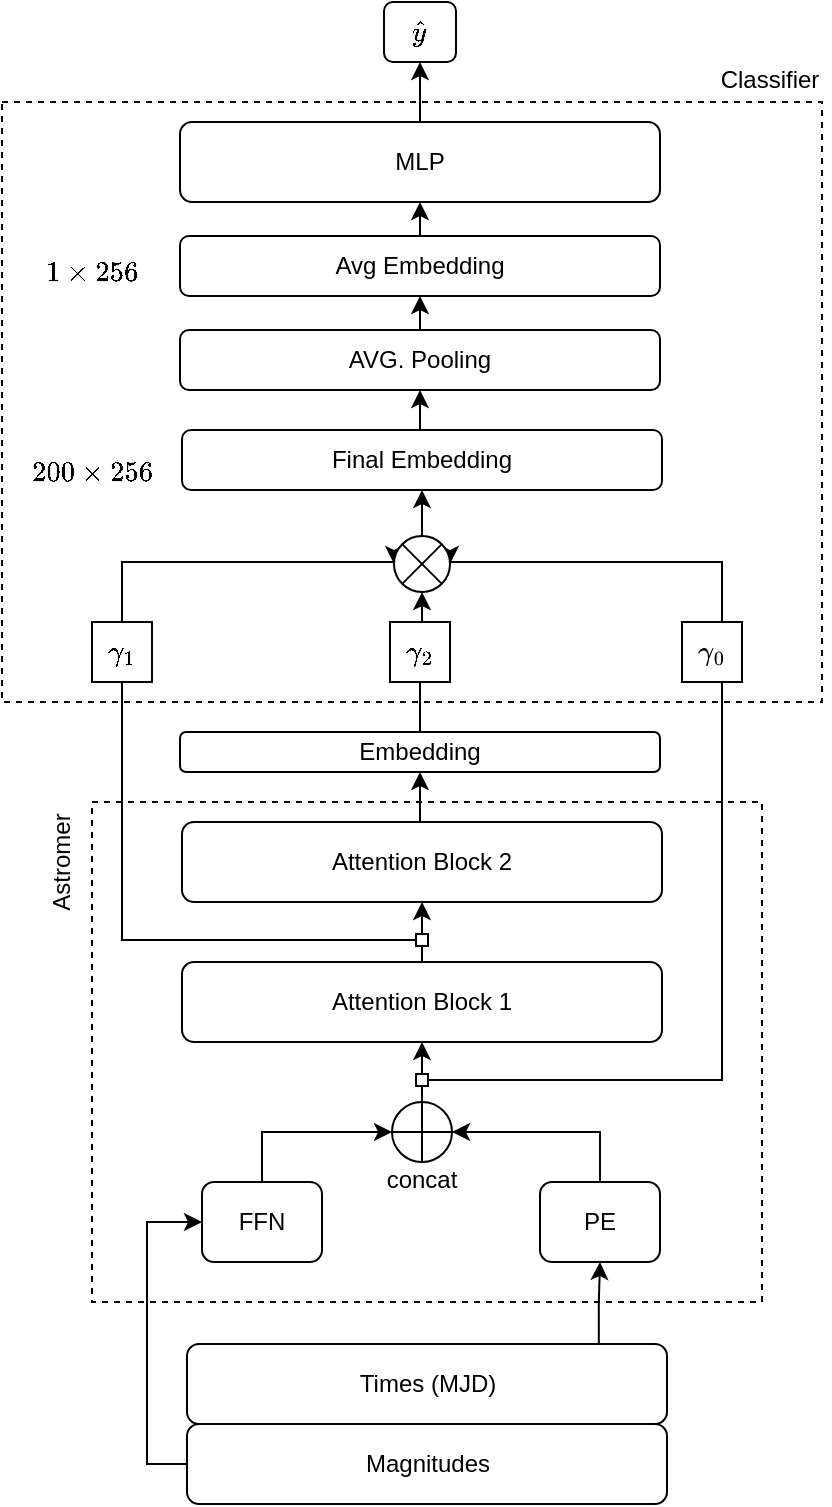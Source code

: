 <mxfile version="24.4.15" type="github">
  <diagram name="Page-1" id="OdR0Gze4ak8wOGlbdrPr">
    <mxGraphModel dx="1510" dy="1990" grid="1" gridSize="10" guides="1" tooltips="1" connect="1" arrows="1" fold="1" page="1" pageScale="1" pageWidth="850" pageHeight="1100" math="1" shadow="0">
      <root>
        <mxCell id="0" />
        <mxCell id="1" parent="0" />
        <mxCell id="XBihyJJWlzjydvjvyTly-65" value="" style="rounded=0;whiteSpace=wrap;html=1;fillColor=none;dashed=1;" vertex="1" parent="1">
          <mxGeometry x="70" y="20" width="410" height="300" as="geometry" />
        </mxCell>
        <mxCell id="XBihyJJWlzjydvjvyTly-18" value="" style="rounded=0;whiteSpace=wrap;html=1;fillColor=none;dashed=1;" vertex="1" parent="1">
          <mxGeometry x="115" y="370" width="335" height="250" as="geometry" />
        </mxCell>
        <mxCell id="XBihyJJWlzjydvjvyTly-4" style="edgeStyle=orthogonalEdgeStyle;rounded=0;orthogonalLoop=1;jettySize=auto;html=1;exitX=0.858;exitY=0.043;exitDx=0;exitDy=0;entryX=0.5;entryY=1;entryDx=0;entryDy=0;exitPerimeter=0;" edge="1" parent="1" source="XBihyJJWlzjydvjvyTly-1" target="XBihyJJWlzjydvjvyTly-3">
          <mxGeometry relative="1" as="geometry" />
        </mxCell>
        <mxCell id="XBihyJJWlzjydvjvyTly-1" value="Times (MJD)" style="rounded=1;whiteSpace=wrap;html=1;" vertex="1" parent="1">
          <mxGeometry x="162.5" y="641" width="240" height="40" as="geometry" />
        </mxCell>
        <mxCell id="XBihyJJWlzjydvjvyTly-6" style="edgeStyle=orthogonalEdgeStyle;rounded=0;orthogonalLoop=1;jettySize=auto;html=1;exitX=0;exitY=0.5;exitDx=0;exitDy=0;entryX=0;entryY=0.5;entryDx=0;entryDy=0;" edge="1" parent="1" source="XBihyJJWlzjydvjvyTly-2" target="XBihyJJWlzjydvjvyTly-5">
          <mxGeometry relative="1" as="geometry" />
        </mxCell>
        <mxCell id="XBihyJJWlzjydvjvyTly-2" value="Magnitudes" style="rounded=1;whiteSpace=wrap;html=1;" vertex="1" parent="1">
          <mxGeometry x="162.5" y="681" width="240" height="40" as="geometry" />
        </mxCell>
        <mxCell id="XBihyJJWlzjydvjvyTly-9" style="edgeStyle=orthogonalEdgeStyle;rounded=0;orthogonalLoop=1;jettySize=auto;html=1;exitX=0.5;exitY=0;exitDx=0;exitDy=0;entryX=1;entryY=0.5;entryDx=0;entryDy=0;" edge="1" parent="1" source="XBihyJJWlzjydvjvyTly-3" target="XBihyJJWlzjydvjvyTly-7">
          <mxGeometry relative="1" as="geometry" />
        </mxCell>
        <mxCell id="XBihyJJWlzjydvjvyTly-3" value="PE" style="rounded=1;whiteSpace=wrap;html=1;" vertex="1" parent="1">
          <mxGeometry x="339" y="560" width="60" height="40" as="geometry" />
        </mxCell>
        <mxCell id="XBihyJJWlzjydvjvyTly-8" style="edgeStyle=orthogonalEdgeStyle;rounded=0;orthogonalLoop=1;jettySize=auto;html=1;exitX=0.5;exitY=0;exitDx=0;exitDy=0;entryX=0;entryY=0.5;entryDx=0;entryDy=0;" edge="1" parent="1" source="XBihyJJWlzjydvjvyTly-5" target="XBihyJJWlzjydvjvyTly-7">
          <mxGeometry relative="1" as="geometry" />
        </mxCell>
        <mxCell id="XBihyJJWlzjydvjvyTly-5" value="FFN" style="rounded=1;whiteSpace=wrap;html=1;" vertex="1" parent="1">
          <mxGeometry x="170" y="560" width="60" height="40" as="geometry" />
        </mxCell>
        <mxCell id="XBihyJJWlzjydvjvyTly-15" style="edgeStyle=orthogonalEdgeStyle;rounded=0;orthogonalLoop=1;jettySize=auto;html=1;exitX=0.5;exitY=0;exitDx=0;exitDy=0;entryX=0.5;entryY=1;entryDx=0;entryDy=0;" edge="1" parent="1" source="XBihyJJWlzjydvjvyTly-7" target="XBihyJJWlzjydvjvyTly-11">
          <mxGeometry relative="1" as="geometry" />
        </mxCell>
        <mxCell id="XBihyJJWlzjydvjvyTly-7" value="" style="shape=orEllipse;perimeter=ellipsePerimeter;whiteSpace=wrap;html=1;backgroundOutline=1;" vertex="1" parent="1">
          <mxGeometry x="265" y="520" width="30" height="30" as="geometry" />
        </mxCell>
        <mxCell id="XBihyJJWlzjydvjvyTly-10" value="concat" style="text;html=1;align=center;verticalAlign=middle;whiteSpace=wrap;rounded=0;" vertex="1" parent="1">
          <mxGeometry x="250" y="544" width="60" height="30" as="geometry" />
        </mxCell>
        <mxCell id="XBihyJJWlzjydvjvyTly-13" style="edgeStyle=orthogonalEdgeStyle;rounded=0;orthogonalLoop=1;jettySize=auto;html=1;exitX=0.5;exitY=0;exitDx=0;exitDy=0;entryX=0.5;entryY=1;entryDx=0;entryDy=0;" edge="1" parent="1" source="XBihyJJWlzjydvjvyTly-11" target="XBihyJJWlzjydvjvyTly-12">
          <mxGeometry relative="1" as="geometry" />
        </mxCell>
        <mxCell id="XBihyJJWlzjydvjvyTly-11" value="Attention Block 1" style="rounded=1;whiteSpace=wrap;html=1;" vertex="1" parent="1">
          <mxGeometry x="160" y="450" width="240" height="40" as="geometry" />
        </mxCell>
        <mxCell id="XBihyJJWlzjydvjvyTly-16" style="edgeStyle=orthogonalEdgeStyle;rounded=0;orthogonalLoop=1;jettySize=auto;html=1;exitX=0.5;exitY=0;exitDx=0;exitDy=0;entryX=0.5;entryY=1;entryDx=0;entryDy=0;" edge="1" parent="1" source="XBihyJJWlzjydvjvyTly-12" target="XBihyJJWlzjydvjvyTly-14">
          <mxGeometry relative="1" as="geometry" />
        </mxCell>
        <mxCell id="XBihyJJWlzjydvjvyTly-12" value="Attention Block 2" style="rounded=1;whiteSpace=wrap;html=1;" vertex="1" parent="1">
          <mxGeometry x="160" y="380" width="240" height="40" as="geometry" />
        </mxCell>
        <mxCell id="XBihyJJWlzjydvjvyTly-44" style="edgeStyle=orthogonalEdgeStyle;rounded=0;orthogonalLoop=1;jettySize=auto;html=1;exitX=0.5;exitY=0;exitDx=0;exitDy=0;entryX=0.5;entryY=1;entryDx=0;entryDy=0;" edge="1" parent="1" source="XBihyJJWlzjydvjvyTly-14" target="XBihyJJWlzjydvjvyTly-33">
          <mxGeometry relative="1" as="geometry" />
        </mxCell>
        <mxCell id="XBihyJJWlzjydvjvyTly-14" value="Embedding" style="rounded=1;whiteSpace=wrap;html=1;" vertex="1" parent="1">
          <mxGeometry x="159" y="335" width="240" height="20" as="geometry" />
        </mxCell>
        <mxCell id="XBihyJJWlzjydvjvyTly-19" value="Astromer" style="text;html=1;align=center;verticalAlign=middle;whiteSpace=wrap;rounded=0;rotation=-90;" vertex="1" parent="1">
          <mxGeometry x="70" y="385" width="60" height="30" as="geometry" />
        </mxCell>
        <mxCell id="XBihyJJWlzjydvjvyTly-46" style="edgeStyle=orthogonalEdgeStyle;rounded=0;orthogonalLoop=1;jettySize=auto;html=1;exitX=1;exitY=0.5;exitDx=0;exitDy=0;entryX=1;entryY=0.5;entryDx=0;entryDy=0;" edge="1" parent="1" source="XBihyJJWlzjydvjvyTly-21" target="XBihyJJWlzjydvjvyTly-33">
          <mxGeometry relative="1" as="geometry">
            <Array as="points">
              <mxPoint x="430" y="509" />
              <mxPoint x="430" y="250" />
              <mxPoint x="294" y="250" />
            </Array>
          </mxGeometry>
        </mxCell>
        <mxCell id="XBihyJJWlzjydvjvyTly-21" value="" style="whiteSpace=wrap;html=1;aspect=fixed;" vertex="1" parent="1">
          <mxGeometry x="277" y="506" width="6" height="6" as="geometry" />
        </mxCell>
        <mxCell id="XBihyJJWlzjydvjvyTly-53" style="edgeStyle=orthogonalEdgeStyle;rounded=0;orthogonalLoop=1;jettySize=auto;html=1;exitX=1;exitY=0.5;exitDx=0;exitDy=0;entryX=0;entryY=0.5;entryDx=0;entryDy=0;" edge="1" parent="1" source="XBihyJJWlzjydvjvyTly-24" target="XBihyJJWlzjydvjvyTly-33">
          <mxGeometry relative="1" as="geometry">
            <mxPoint x="240" y="290" as="targetPoint" />
            <Array as="points">
              <mxPoint x="130" y="439" />
              <mxPoint x="130" y="250" />
              <mxPoint x="266" y="250" />
            </Array>
          </mxGeometry>
        </mxCell>
        <mxCell id="XBihyJJWlzjydvjvyTly-24" value="" style="whiteSpace=wrap;html=1;aspect=fixed;" vertex="1" parent="1">
          <mxGeometry x="277" y="436" width="6" height="6" as="geometry" />
        </mxCell>
        <mxCell id="XBihyJJWlzjydvjvyTly-30" value="&lt;div&gt;$$\gamma_1$$&lt;/div&gt;" style="rounded=0;whiteSpace=wrap;html=1;" vertex="1" parent="1">
          <mxGeometry x="115" y="280" width="30" height="30" as="geometry" />
        </mxCell>
        <mxCell id="XBihyJJWlzjydvjvyTly-31" value="&lt;div&gt;$$\gamma_2$$&lt;/div&gt;" style="rounded=0;whiteSpace=wrap;html=1;" vertex="1" parent="1">
          <mxGeometry x="264" y="280" width="30" height="30" as="geometry" />
        </mxCell>
        <mxCell id="XBihyJJWlzjydvjvyTly-57" style="edgeStyle=orthogonalEdgeStyle;rounded=0;orthogonalLoop=1;jettySize=auto;html=1;exitX=0.5;exitY=0;exitDx=0;exitDy=0;entryX=0.5;entryY=1;entryDx=0;entryDy=0;" edge="1" parent="1" source="XBihyJJWlzjydvjvyTly-33" target="XBihyJJWlzjydvjvyTly-56">
          <mxGeometry relative="1" as="geometry" />
        </mxCell>
        <mxCell id="XBihyJJWlzjydvjvyTly-33" value="" style="shape=sumEllipse;perimeter=ellipsePerimeter;whiteSpace=wrap;html=1;backgroundOutline=1;" vertex="1" parent="1">
          <mxGeometry x="266" y="237" width="28" height="28" as="geometry" />
        </mxCell>
        <mxCell id="XBihyJJWlzjydvjvyTly-27" value="&lt;svg xmlns:xlink=&quot;http://www.w3.org/1999/xlink&quot; viewBox=&quot;0 -441 954.6 657&quot; role=&quot;img&quot; height=&quot;1.486ex&quot; width=&quot;2.16ex&quot; xmlns=&quot;http://www.w3.org/2000/svg&quot; style=&quot;vertical-align: -0.489ex;&quot;&gt;&lt;defs&gt;&lt;path d=&quot;M31 249Q11 249 11 258Q11 275 26 304T66 365T129 418T206 441Q233 441 239 440Q287 429 318 386T371 255Q385 195 385 170Q385 166 386 166L398 193Q418 244 443 300T486 391T508 430Q510 431 524 431H537Q543 425 543 422Q543 418 522 378T463 251T391 71Q385 55 378 6T357 -100Q341 -165 330 -190T303 -216Q286 -216 286 -188Q286 -138 340 32L346 51L347 69Q348 79 348 100Q348 257 291 317Q251 355 196 355Q148 355 108 329T51 260Q49 251 47 251Q45 249 31 249Z&quot; id=&quot;MJX-1-TEX-I-1D6FE&quot;&gt;&lt;/path&gt;&lt;path d=&quot;M96 585Q152 666 249 666Q297 666 345 640T423 548Q460 465 460 320Q460 165 417 83Q397 41 362 16T301 -15T250 -22Q224 -22 198 -16T137 16T82 83Q39 165 39 320Q39 494 96 585ZM321 597Q291 629 250 629Q208 629 178 597Q153 571 145 525T137 333Q137 175 145 125T181 46Q209 16 250 16Q290 16 318 46Q347 76 354 130T362 333Q362 478 354 524T321 597Z&quot; id=&quot;MJX-1-TEX-N-30&quot;&gt;&lt;/path&gt;&lt;/defs&gt;&lt;g transform=&quot;scale(1,-1)&quot; stroke-width=&quot;0&quot; fill=&quot;currentColor&quot; stroke=&quot;currentColor&quot;&gt;&lt;g data-mml-node=&quot;math&quot;&gt;&lt;g data-mml-node=&quot;msub&quot;&gt;&lt;g data-mml-node=&quot;mi&quot;&gt;&lt;use xlink:href=&quot;#MJX-1-TEX-I-1D6FE&quot; data-c=&quot;1D6FE&quot;&gt;&lt;/use&gt;&lt;/g&gt;&lt;g transform=&quot;translate(551,-150) scale(0.707)&quot; data-mml-node=&quot;mn&quot;&gt;&lt;use xlink:href=&quot;#MJX-1-TEX-N-30&quot; data-c=&quot;30&quot;&gt;&lt;/use&gt;&lt;/g&gt;&lt;/g&gt;&lt;/g&gt;&lt;/g&gt;&lt;/svg&gt;" style="rounded=0;whiteSpace=wrap;html=1;" vertex="1" parent="1">
          <mxGeometry x="410" y="280" width="30" height="30" as="geometry" />
        </mxCell>
        <mxCell id="XBihyJJWlzjydvjvyTly-61" style="edgeStyle=orthogonalEdgeStyle;rounded=0;orthogonalLoop=1;jettySize=auto;html=1;exitX=0.5;exitY=0;exitDx=0;exitDy=0;entryX=0.5;entryY=1;entryDx=0;entryDy=0;" edge="1" parent="1" source="XBihyJJWlzjydvjvyTly-56" target="XBihyJJWlzjydvjvyTly-60">
          <mxGeometry relative="1" as="geometry" />
        </mxCell>
        <mxCell id="XBihyJJWlzjydvjvyTly-56" value="Final Embedding" style="rounded=1;whiteSpace=wrap;html=1;" vertex="1" parent="1">
          <mxGeometry x="160" y="184" width="240" height="30" as="geometry" />
        </mxCell>
        <mxCell id="XBihyJJWlzjydvjvyTly-59" value="$$ 200\times256$$" style="text;html=1;align=center;verticalAlign=middle;whiteSpace=wrap;rounded=0;" vertex="1" parent="1">
          <mxGeometry x="85" y="190" width="60" height="30" as="geometry" />
        </mxCell>
        <mxCell id="XBihyJJWlzjydvjvyTly-64" style="edgeStyle=orthogonalEdgeStyle;rounded=0;orthogonalLoop=1;jettySize=auto;html=1;exitX=0.5;exitY=0;exitDx=0;exitDy=0;entryX=0.5;entryY=1;entryDx=0;entryDy=0;" edge="1" parent="1" source="XBihyJJWlzjydvjvyTly-60" target="XBihyJJWlzjydvjvyTly-62">
          <mxGeometry relative="1" as="geometry" />
        </mxCell>
        <mxCell id="XBihyJJWlzjydvjvyTly-60" value="AVG. Pooling" style="rounded=1;whiteSpace=wrap;html=1;" vertex="1" parent="1">
          <mxGeometry x="159" y="134" width="240" height="30" as="geometry" />
        </mxCell>
        <mxCell id="XBihyJJWlzjydvjvyTly-67" style="edgeStyle=orthogonalEdgeStyle;rounded=0;orthogonalLoop=1;jettySize=auto;html=1;exitX=0.5;exitY=0;exitDx=0;exitDy=0;entryX=0.5;entryY=1;entryDx=0;entryDy=0;" edge="1" parent="1" source="XBihyJJWlzjydvjvyTly-62" target="XBihyJJWlzjydvjvyTly-66">
          <mxGeometry relative="1" as="geometry" />
        </mxCell>
        <mxCell id="XBihyJJWlzjydvjvyTly-62" value="Avg Embedding" style="rounded=1;whiteSpace=wrap;html=1;" vertex="1" parent="1">
          <mxGeometry x="159" y="87" width="240" height="30" as="geometry" />
        </mxCell>
        <mxCell id="XBihyJJWlzjydvjvyTly-63" value="$$1\times256$$" style="text;html=1;align=center;verticalAlign=middle;whiteSpace=wrap;rounded=0;" vertex="1" parent="1">
          <mxGeometry x="85" y="90" width="60" height="30" as="geometry" />
        </mxCell>
        <mxCell id="XBihyJJWlzjydvjvyTly-69" style="edgeStyle=orthogonalEdgeStyle;rounded=0;orthogonalLoop=1;jettySize=auto;html=1;exitX=0.5;exitY=0;exitDx=0;exitDy=0;entryX=0.5;entryY=1;entryDx=0;entryDy=0;" edge="1" parent="1" source="XBihyJJWlzjydvjvyTly-66" target="XBihyJJWlzjydvjvyTly-68">
          <mxGeometry relative="1" as="geometry" />
        </mxCell>
        <mxCell id="XBihyJJWlzjydvjvyTly-66" value="MLP" style="rounded=1;whiteSpace=wrap;html=1;" vertex="1" parent="1">
          <mxGeometry x="159" y="30" width="240" height="40" as="geometry" />
        </mxCell>
        <mxCell id="XBihyJJWlzjydvjvyTly-68" value="$$\hat{y}$$" style="rounded=1;whiteSpace=wrap;html=1;" vertex="1" parent="1">
          <mxGeometry x="261" y="-30" width="36" height="30" as="geometry" />
        </mxCell>
        <mxCell id="XBihyJJWlzjydvjvyTly-70" value="&lt;div&gt;Classifier&lt;/div&gt;" style="text;html=1;align=center;verticalAlign=middle;whiteSpace=wrap;rounded=0;rotation=0;" vertex="1" parent="1">
          <mxGeometry x="424" y="-6" width="60" height="30" as="geometry" />
        </mxCell>
      </root>
    </mxGraphModel>
  </diagram>
</mxfile>

